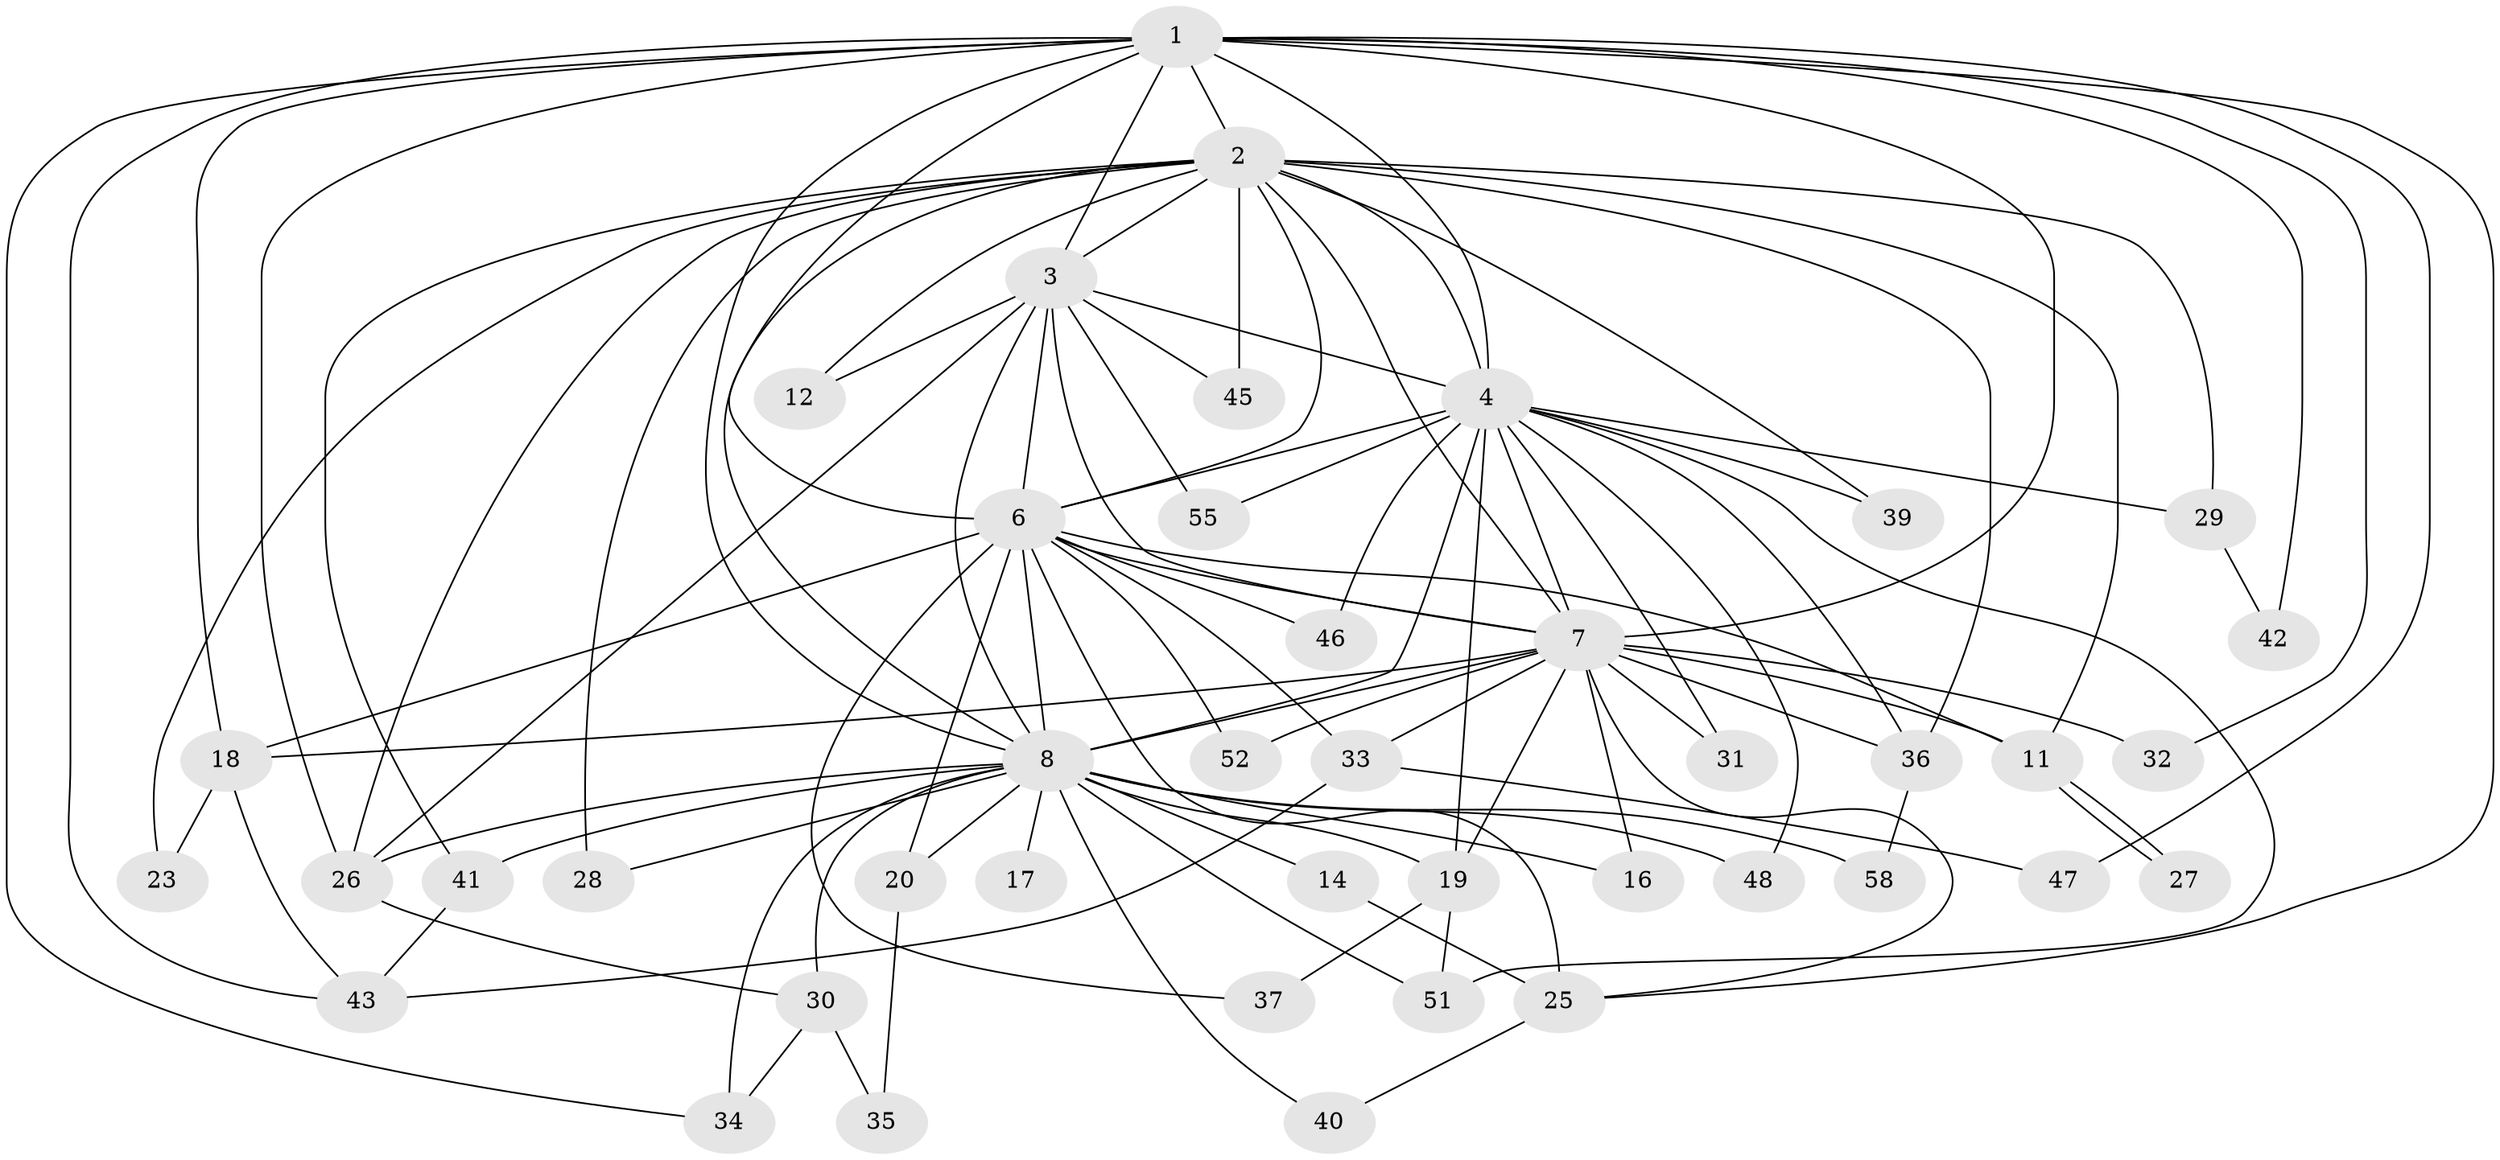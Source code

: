 // original degree distribution, {18: 0.01639344262295082, 19: 0.01639344262295082, 14: 0.04918032786885246, 13: 0.01639344262295082, 20: 0.03278688524590164, 17: 0.01639344262295082, 12: 0.01639344262295082, 5: 0.03278688524590164, 2: 0.5081967213114754, 3: 0.18032786885245902, 4: 0.11475409836065574}
// Generated by graph-tools (version 1.1) at 2025/41/03/06/25 10:41:42]
// undirected, 42 vertices, 101 edges
graph export_dot {
graph [start="1"]
  node [color=gray90,style=filled];
  1 [super="+61"];
  2 [super="+59"];
  3 [super="+15"];
  4 [super="+5"];
  6 [super="+9"];
  7 [super="+13"];
  8 [super="+10"];
  11 [super="+22"];
  12;
  14 [super="+60"];
  16 [super="+21"];
  17;
  18 [super="+53"];
  19 [super="+24"];
  20;
  23;
  25 [super="+38"];
  26 [super="+44"];
  27;
  28 [super="+54"];
  29;
  30;
  31;
  32;
  33 [super="+56"];
  34 [super="+49"];
  35;
  36;
  37;
  39;
  40;
  41 [super="+50"];
  42;
  43;
  45;
  46;
  47;
  48;
  51 [super="+57"];
  52;
  55;
  58;
  1 -- 2;
  1 -- 3;
  1 -- 4 [weight=2];
  1 -- 6 [weight=2];
  1 -- 7 [weight=2];
  1 -- 8 [weight=2];
  1 -- 32;
  1 -- 34;
  1 -- 42;
  1 -- 43;
  1 -- 47;
  1 -- 25;
  1 -- 26;
  1 -- 18;
  2 -- 3;
  2 -- 4 [weight=2];
  2 -- 6 [weight=2];
  2 -- 7;
  2 -- 8 [weight=2];
  2 -- 11;
  2 -- 12;
  2 -- 23;
  2 -- 26;
  2 -- 29;
  2 -- 39;
  2 -- 41;
  2 -- 45;
  2 -- 36;
  2 -- 28;
  3 -- 4 [weight=2];
  3 -- 6 [weight=2];
  3 -- 7;
  3 -- 8 [weight=3];
  3 -- 12;
  3 -- 45;
  3 -- 55;
  3 -- 26;
  4 -- 6 [weight=4];
  4 -- 7 [weight=2];
  4 -- 8 [weight=4];
  4 -- 31;
  4 -- 36;
  4 -- 39;
  4 -- 48;
  4 -- 55;
  4 -- 46;
  4 -- 19;
  4 -- 29;
  4 -- 51;
  6 -- 7 [weight=2];
  6 -- 8 [weight=4];
  6 -- 18;
  6 -- 37;
  6 -- 46;
  6 -- 52;
  6 -- 11;
  6 -- 33;
  6 -- 20;
  6 -- 25;
  7 -- 8 [weight=2];
  7 -- 11;
  7 -- 16;
  7 -- 18;
  7 -- 19;
  7 -- 25;
  7 -- 31;
  7 -- 32;
  7 -- 33;
  7 -- 36;
  7 -- 52;
  8 -- 14 [weight=2];
  8 -- 17 [weight=2];
  8 -- 20;
  8 -- 26;
  8 -- 28 [weight=2];
  8 -- 40;
  8 -- 41;
  8 -- 16 [weight=2];
  8 -- 30;
  8 -- 48;
  8 -- 51;
  8 -- 58;
  8 -- 19;
  8 -- 34;
  11 -- 27;
  11 -- 27;
  14 -- 25;
  18 -- 23;
  18 -- 43;
  19 -- 51;
  19 -- 37;
  20 -- 35;
  25 -- 40;
  26 -- 30;
  29 -- 42;
  30 -- 34;
  30 -- 35;
  33 -- 47;
  33 -- 43;
  36 -- 58;
  41 -- 43;
}
